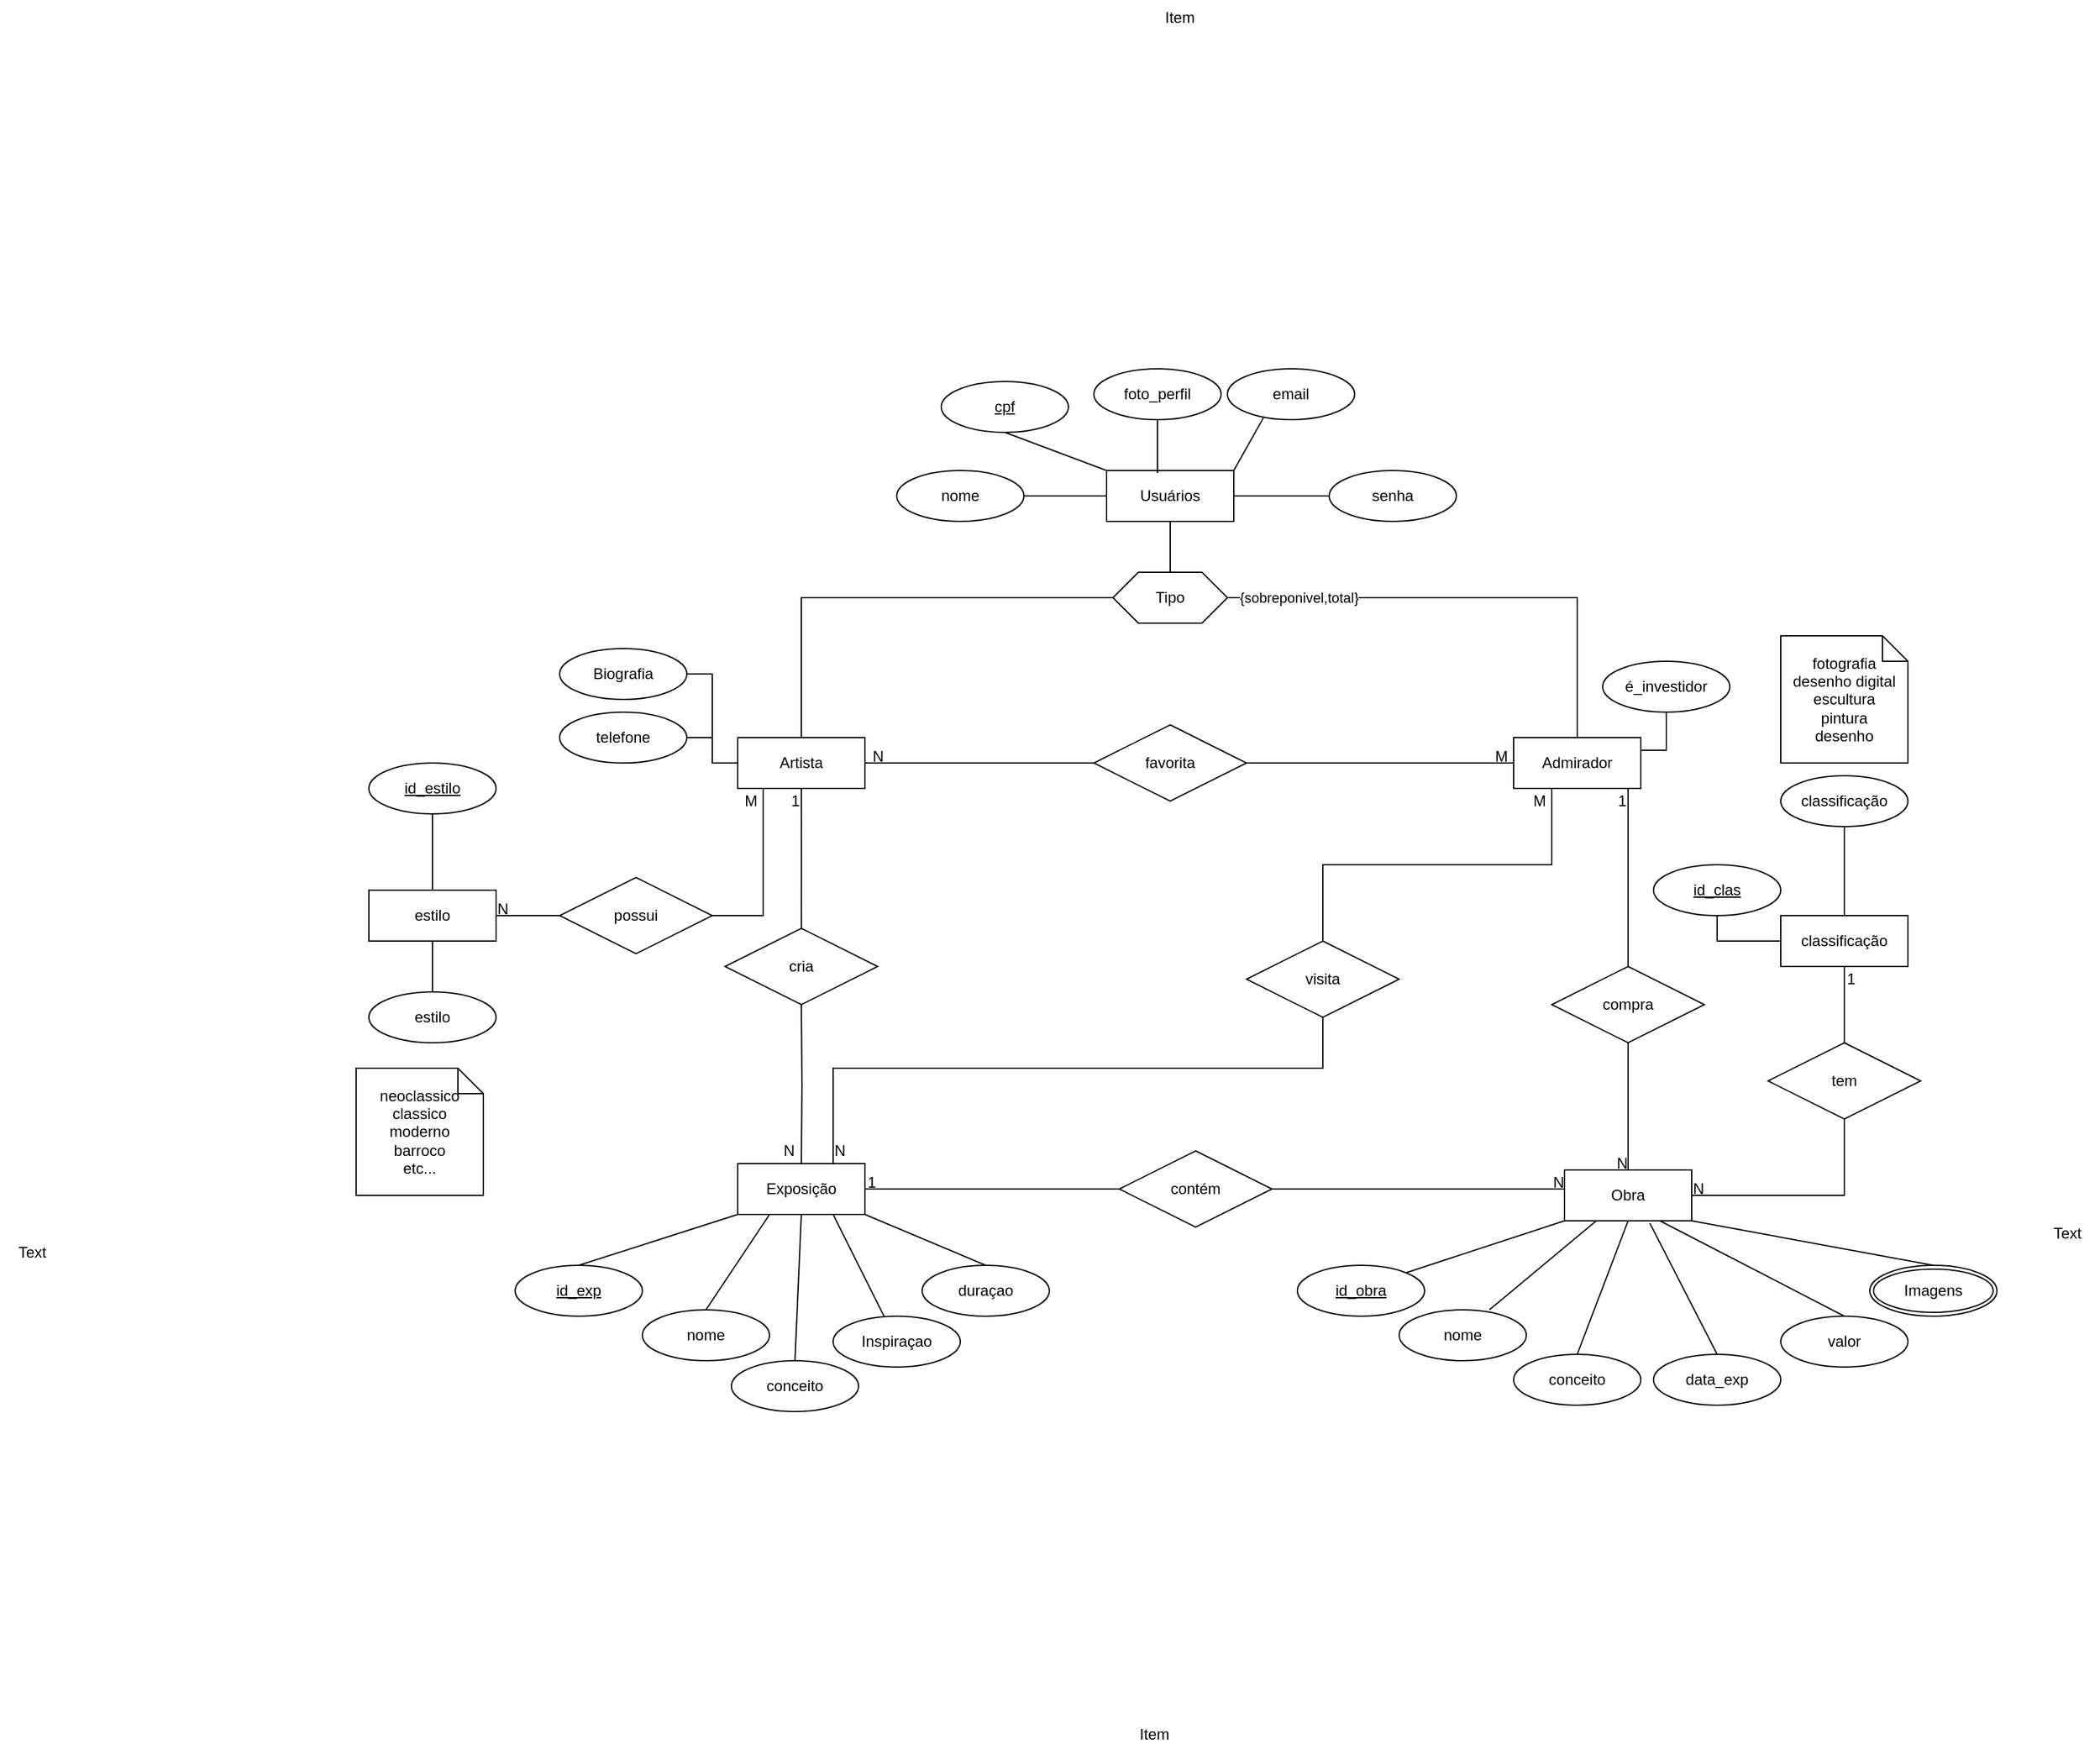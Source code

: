 <mxfile version="20.8.23" type="github">
  <diagram name="Page-1" id="m1XdTqFr4J6g4T0EVEnm">
    <mxGraphModel dx="2284" dy="1839" grid="1" gridSize="10" guides="1" tooltips="1" connect="1" arrows="1" fold="1" page="1" pageScale="1" pageWidth="850" pageHeight="1100" math="0" shadow="0">
      <root>
        <mxCell id="0" />
        <mxCell id="1" parent="0" />
        <mxCell id="gepWx0UQFkuObHe4FOYn-3" value="nome" style="ellipse;whiteSpace=wrap;html=1;align=center;" vertex="1" parent="1">
          <mxGeometry x="-95" y="110" width="100" height="40" as="geometry" />
        </mxCell>
        <mxCell id="gepWx0UQFkuObHe4FOYn-4" value="email" style="ellipse;whiteSpace=wrap;html=1;align=center;" vertex="1" parent="1">
          <mxGeometry x="165" y="30" width="100" height="40" as="geometry" />
        </mxCell>
        <mxCell id="gepWx0UQFkuObHe4FOYn-5" value="senha" style="ellipse;whiteSpace=wrap;html=1;align=center;" vertex="1" parent="1">
          <mxGeometry x="245" y="110" width="100" height="40" as="geometry" />
        </mxCell>
        <mxCell id="gepWx0UQFkuObHe4FOYn-6" value="Biografia" style="ellipse;whiteSpace=wrap;html=1;align=center;" vertex="1" parent="1">
          <mxGeometry x="-360" y="250" width="100" height="40" as="geometry" />
        </mxCell>
        <mxCell id="gepWx0UQFkuObHe4FOYn-7" value="cpf" style="ellipse;whiteSpace=wrap;html=1;align=center;fontStyle=4;" vertex="1" parent="1">
          <mxGeometry x="-60" y="40" width="100" height="40" as="geometry" />
        </mxCell>
        <mxCell id="gepWx0UQFkuObHe4FOYn-36" style="edgeStyle=orthogonalEdgeStyle;rounded=0;orthogonalLoop=1;jettySize=auto;html=1;entryX=0.5;entryY=0;entryDx=0;entryDy=0;endArrow=none;endFill=0;" edge="1" parent="1" source="gepWx0UQFkuObHe4FOYn-8" target="gepWx0UQFkuObHe4FOYn-13">
          <mxGeometry relative="1" as="geometry" />
        </mxCell>
        <mxCell id="gepWx0UQFkuObHe4FOYn-39" style="edgeStyle=orthogonalEdgeStyle;rounded=0;orthogonalLoop=1;jettySize=auto;html=1;endArrow=none;endFill=0;" edge="1" parent="1" source="gepWx0UQFkuObHe4FOYn-8" target="gepWx0UQFkuObHe4FOYn-3">
          <mxGeometry relative="1" as="geometry" />
        </mxCell>
        <mxCell id="gepWx0UQFkuObHe4FOYn-41" style="edgeStyle=orthogonalEdgeStyle;rounded=0;orthogonalLoop=1;jettySize=auto;html=1;endArrow=none;endFill=0;" edge="1" parent="1" source="gepWx0UQFkuObHe4FOYn-8" target="gepWx0UQFkuObHe4FOYn-4">
          <mxGeometry relative="1" as="geometry">
            <Array as="points">
              <mxPoint x="165" y="40" />
            </Array>
          </mxGeometry>
        </mxCell>
        <mxCell id="gepWx0UQFkuObHe4FOYn-42" style="edgeStyle=orthogonalEdgeStyle;rounded=0;orthogonalLoop=1;jettySize=auto;html=1;endArrow=none;endFill=0;" edge="1" parent="1" source="gepWx0UQFkuObHe4FOYn-8" target="gepWx0UQFkuObHe4FOYn-5">
          <mxGeometry relative="1" as="geometry">
            <Array as="points">
              <mxPoint x="225" y="130" />
              <mxPoint x="225" y="130" />
            </Array>
          </mxGeometry>
        </mxCell>
        <mxCell id="gepWx0UQFkuObHe4FOYn-44" style="edgeStyle=orthogonalEdgeStyle;rounded=0;orthogonalLoop=1;jettySize=auto;html=1;endArrow=none;endFill=0;" edge="1" parent="1" source="gepWx0UQFkuObHe4FOYn-8">
          <mxGeometry relative="1" as="geometry">
            <mxPoint x="185" y="130" as="targetPoint" />
          </mxGeometry>
        </mxCell>
        <mxCell id="gepWx0UQFkuObHe4FOYn-8" value="Usuários" style="whiteSpace=wrap;html=1;align=center;" vertex="1" parent="1">
          <mxGeometry x="70" y="110" width="100" height="40" as="geometry" />
        </mxCell>
        <mxCell id="gepWx0UQFkuObHe4FOYn-46" style="edgeStyle=orthogonalEdgeStyle;rounded=0;orthogonalLoop=1;jettySize=auto;html=1;entryX=1;entryY=0.5;entryDx=0;entryDy=0;endArrow=none;endFill=0;" edge="1" parent="1" source="gepWx0UQFkuObHe4FOYn-9" target="gepWx0UQFkuObHe4FOYn-6">
          <mxGeometry relative="1" as="geometry" />
        </mxCell>
        <mxCell id="gepWx0UQFkuObHe4FOYn-47" style="edgeStyle=orthogonalEdgeStyle;rounded=0;orthogonalLoop=1;jettySize=auto;html=1;entryX=1;entryY=0.5;entryDx=0;entryDy=0;endArrow=none;endFill=0;" edge="1" parent="1" source="gepWx0UQFkuObHe4FOYn-9" target="gepWx0UQFkuObHe4FOYn-14">
          <mxGeometry relative="1" as="geometry" />
        </mxCell>
        <mxCell id="gepWx0UQFkuObHe4FOYn-127" style="edgeStyle=orthogonalEdgeStyle;rounded=0;orthogonalLoop=1;jettySize=auto;html=1;entryX=1;entryY=0.5;entryDx=0;entryDy=0;endArrow=none;endFill=0;" edge="1" parent="1" source="gepWx0UQFkuObHe4FOYn-9" target="gepWx0UQFkuObHe4FOYn-111">
          <mxGeometry relative="1" as="geometry">
            <Array as="points">
              <mxPoint x="-200" y="460" />
            </Array>
          </mxGeometry>
        </mxCell>
        <mxCell id="gepWx0UQFkuObHe4FOYn-9" value="Artista" style="whiteSpace=wrap;html=1;align=center;" vertex="1" parent="1">
          <mxGeometry x="-220" y="320" width="100" height="40" as="geometry" />
        </mxCell>
        <mxCell id="gepWx0UQFkuObHe4FOYn-93" style="edgeStyle=orthogonalEdgeStyle;rounded=0;orthogonalLoop=1;jettySize=auto;html=1;entryX=0.5;entryY=0;entryDx=0;entryDy=0;endArrow=none;endFill=0;" edge="1" parent="1" source="gepWx0UQFkuObHe4FOYn-11" target="gepWx0UQFkuObHe4FOYn-64">
          <mxGeometry relative="1" as="geometry">
            <Array as="points">
              <mxPoint x="420" y="420" />
              <mxPoint x="240" y="420" />
            </Array>
          </mxGeometry>
        </mxCell>
        <mxCell id="gepWx0UQFkuObHe4FOYn-98" style="edgeStyle=orthogonalEdgeStyle;rounded=0;orthogonalLoop=1;jettySize=auto;html=1;entryX=0.5;entryY=0;entryDx=0;entryDy=0;endArrow=none;endFill=0;" edge="1" parent="1" source="gepWx0UQFkuObHe4FOYn-11" target="gepWx0UQFkuObHe4FOYn-69">
          <mxGeometry relative="1" as="geometry">
            <Array as="points">
              <mxPoint x="480" y="500" />
            </Array>
          </mxGeometry>
        </mxCell>
        <mxCell id="gepWx0UQFkuObHe4FOYn-152" style="edgeStyle=orthogonalEdgeStyle;rounded=0;orthogonalLoop=1;jettySize=auto;html=1;entryX=0.5;entryY=1;entryDx=0;entryDy=0;endArrow=none;endFill=0;" edge="1" parent="1" source="gepWx0UQFkuObHe4FOYn-11" target="gepWx0UQFkuObHe4FOYn-151">
          <mxGeometry relative="1" as="geometry">
            <Array as="points">
              <mxPoint x="510" y="330" />
            </Array>
          </mxGeometry>
        </mxCell>
        <mxCell id="gepWx0UQFkuObHe4FOYn-11" value="Admirador" style="whiteSpace=wrap;html=1;align=center;" vertex="1" parent="1">
          <mxGeometry x="390" y="320" width="100" height="40" as="geometry" />
        </mxCell>
        <mxCell id="gepWx0UQFkuObHe4FOYn-37" style="edgeStyle=orthogonalEdgeStyle;rounded=0;orthogonalLoop=1;jettySize=auto;html=1;entryX=0.5;entryY=0;entryDx=0;entryDy=0;endArrow=none;endFill=0;" edge="1" parent="1" source="gepWx0UQFkuObHe4FOYn-13" target="gepWx0UQFkuObHe4FOYn-9">
          <mxGeometry relative="1" as="geometry" />
        </mxCell>
        <mxCell id="gepWx0UQFkuObHe4FOYn-38" style="edgeStyle=orthogonalEdgeStyle;rounded=0;orthogonalLoop=1;jettySize=auto;html=1;endArrow=none;endFill=0;" edge="1" parent="1" source="gepWx0UQFkuObHe4FOYn-13" target="gepWx0UQFkuObHe4FOYn-11">
          <mxGeometry relative="1" as="geometry" />
        </mxCell>
        <mxCell id="gepWx0UQFkuObHe4FOYn-103" value="&lt;p style=&quot;line-height: 160%;&quot;&gt;{sobreponivel,total}&lt;/p&gt;" style="edgeLabel;html=1;align=center;verticalAlign=middle;resizable=0;points=[];" vertex="1" connectable="0" parent="gepWx0UQFkuObHe4FOYn-38">
          <mxGeometry x="-0.784" y="4" relative="1" as="geometry">
            <mxPoint x="14" y="4" as="offset" />
          </mxGeometry>
        </mxCell>
        <mxCell id="gepWx0UQFkuObHe4FOYn-13" value="Tipo" style="shape=hexagon;perimeter=hexagonPerimeter2;whiteSpace=wrap;html=1;fixedSize=1;" vertex="1" parent="1">
          <mxGeometry x="75" y="190" width="90" height="40" as="geometry" />
        </mxCell>
        <mxCell id="gepWx0UQFkuObHe4FOYn-14" value="telefone" style="ellipse;whiteSpace=wrap;html=1;align=center;" vertex="1" parent="1">
          <mxGeometry x="-360" y="300" width="100" height="40" as="geometry" />
        </mxCell>
        <mxCell id="gepWx0UQFkuObHe4FOYn-21" value="nome" style="ellipse;whiteSpace=wrap;html=1;align=center;" vertex="1" parent="1">
          <mxGeometry x="-295" y="770" width="100" height="40" as="geometry" />
        </mxCell>
        <mxCell id="gepWx0UQFkuObHe4FOYn-23" value="conceito" style="ellipse;whiteSpace=wrap;html=1;align=center;" vertex="1" parent="1">
          <mxGeometry x="-225" y="810" width="100" height="40" as="geometry" />
        </mxCell>
        <mxCell id="gepWx0UQFkuObHe4FOYn-24" value="Inspiraçao" style="ellipse;whiteSpace=wrap;html=1;align=center;" vertex="1" parent="1">
          <mxGeometry x="-145" y="775" width="100" height="40" as="geometry" />
        </mxCell>
        <mxCell id="gepWx0UQFkuObHe4FOYn-25" value="duraçao" style="ellipse;whiteSpace=wrap;html=1;align=center;" vertex="1" parent="1">
          <mxGeometry x="-75" y="735" width="100" height="40" as="geometry" />
        </mxCell>
        <mxCell id="gepWx0UQFkuObHe4FOYn-26" value="id_exp" style="ellipse;whiteSpace=wrap;html=1;align=center;fontStyle=4;" vertex="1" parent="1">
          <mxGeometry x="-395" y="735" width="100" height="40" as="geometry" />
        </mxCell>
        <mxCell id="gepWx0UQFkuObHe4FOYn-28" value="nome" style="ellipse;whiteSpace=wrap;html=1;align=center;" vertex="1" parent="1">
          <mxGeometry x="300" y="770" width="100" height="40" as="geometry" />
        </mxCell>
        <mxCell id="gepWx0UQFkuObHe4FOYn-29" value="conceito" style="ellipse;whiteSpace=wrap;html=1;align=center;" vertex="1" parent="1">
          <mxGeometry x="390" y="805" width="100" height="40" as="geometry" />
        </mxCell>
        <mxCell id="gepWx0UQFkuObHe4FOYn-30" value="data_exp" style="ellipse;whiteSpace=wrap;html=1;align=center;" vertex="1" parent="1">
          <mxGeometry x="500" y="805" width="100" height="40" as="geometry" />
        </mxCell>
        <mxCell id="gepWx0UQFkuObHe4FOYn-31" value="valor" style="ellipse;whiteSpace=wrap;html=1;align=center;" vertex="1" parent="1">
          <mxGeometry x="600" y="775" width="100" height="40" as="geometry" />
        </mxCell>
        <mxCell id="gepWx0UQFkuObHe4FOYn-123" style="edgeStyle=orthogonalEdgeStyle;rounded=0;orthogonalLoop=1;jettySize=auto;html=1;entryX=0.5;entryY=1;entryDx=0;entryDy=0;endArrow=none;endFill=0;" edge="1" parent="1" source="gepWx0UQFkuObHe4FOYn-32" target="gepWx0UQFkuObHe4FOYn-34">
          <mxGeometry relative="1" as="geometry">
            <Array as="points">
              <mxPoint x="550" y="480" />
            </Array>
          </mxGeometry>
        </mxCell>
        <mxCell id="gepWx0UQFkuObHe4FOYn-124" style="edgeStyle=orthogonalEdgeStyle;rounded=0;orthogonalLoop=1;jettySize=auto;html=1;entryX=0.5;entryY=1;entryDx=0;entryDy=0;endArrow=none;endFill=0;" edge="1" parent="1" source="gepWx0UQFkuObHe4FOYn-32" target="gepWx0UQFkuObHe4FOYn-33">
          <mxGeometry relative="1" as="geometry" />
        </mxCell>
        <mxCell id="gepWx0UQFkuObHe4FOYn-32" value="classificação" style="whiteSpace=wrap;html=1;align=center;" vertex="1" parent="1">
          <mxGeometry x="600" y="460" width="100" height="40" as="geometry" />
        </mxCell>
        <mxCell id="gepWx0UQFkuObHe4FOYn-33" value="classificação" style="ellipse;whiteSpace=wrap;html=1;align=center;" vertex="1" parent="1">
          <mxGeometry x="600" y="350" width="100" height="40" as="geometry" />
        </mxCell>
        <mxCell id="gepWx0UQFkuObHe4FOYn-34" value="id_clas" style="ellipse;whiteSpace=wrap;html=1;align=center;fontStyle=4;" vertex="1" parent="1">
          <mxGeometry x="500" y="420" width="100" height="40" as="geometry" />
        </mxCell>
        <mxCell id="gepWx0UQFkuObHe4FOYn-35" value="id_obra" style="ellipse;whiteSpace=wrap;html=1;align=center;fontStyle=4;" vertex="1" parent="1">
          <mxGeometry x="220" y="735" width="100" height="40" as="geometry" />
        </mxCell>
        <mxCell id="gepWx0UQFkuObHe4FOYn-91" style="edgeStyle=orthogonalEdgeStyle;rounded=0;orthogonalLoop=1;jettySize=auto;html=1;entryX=0.5;entryY=1;entryDx=0;entryDy=0;endArrow=none;endFill=0;" edge="1" parent="1" target="gepWx0UQFkuObHe4FOYn-9">
          <mxGeometry relative="1" as="geometry">
            <mxPoint x="-169.941" y="470.029" as="sourcePoint" />
            <Array as="points">
              <mxPoint x="-170" y="390" />
              <mxPoint x="-170" y="390" />
            </Array>
          </mxGeometry>
        </mxCell>
        <mxCell id="gepWx0UQFkuObHe4FOYn-92" style="edgeStyle=orthogonalEdgeStyle;rounded=0;orthogonalLoop=1;jettySize=auto;html=1;endArrow=none;endFill=0;entryX=0.5;entryY=0;entryDx=0;entryDy=0;" edge="1" parent="1" target="gepWx0UQFkuObHe4FOYn-119">
          <mxGeometry relative="1" as="geometry">
            <mxPoint x="-170" y="530.0" as="sourcePoint" />
            <mxPoint x="-170" y="650" as="targetPoint" />
          </mxGeometry>
        </mxCell>
        <mxCell id="gepWx0UQFkuObHe4FOYn-94" style="edgeStyle=orthogonalEdgeStyle;rounded=0;orthogonalLoop=1;jettySize=auto;html=1;entryX=0.75;entryY=0;entryDx=0;entryDy=0;endArrow=none;endFill=0;" edge="1" parent="1" source="gepWx0UQFkuObHe4FOYn-64" target="gepWx0UQFkuObHe4FOYn-119">
          <mxGeometry relative="1" as="geometry">
            <mxPoint x="-145" y="655.0" as="targetPoint" />
            <Array as="points">
              <mxPoint x="240" y="580" />
              <mxPoint x="-145" y="580" />
            </Array>
          </mxGeometry>
        </mxCell>
        <mxCell id="gepWx0UQFkuObHe4FOYn-64" value="visita" style="shape=rhombus;perimeter=rhombusPerimeter;whiteSpace=wrap;html=1;align=center;" vertex="1" parent="1">
          <mxGeometry x="180" y="480" width="120" height="60" as="geometry" />
        </mxCell>
        <mxCell id="gepWx0UQFkuObHe4FOYn-96" style="edgeStyle=orthogonalEdgeStyle;rounded=0;orthogonalLoop=1;jettySize=auto;html=1;endArrow=none;endFill=0;entryX=0;entryY=0.5;entryDx=0;entryDy=0;exitX=1;exitY=0.5;exitDx=0;exitDy=0;" edge="1" parent="1" source="gepWx0UQFkuObHe4FOYn-122" target="gepWx0UQFkuObHe4FOYn-120">
          <mxGeometry relative="1" as="geometry">
            <mxPoint x="200" y="675.0" as="sourcePoint" />
            <mxPoint x="440" y="675.0" as="targetPoint" />
            <Array as="points">
              <mxPoint x="430" y="675" />
            </Array>
          </mxGeometry>
        </mxCell>
        <mxCell id="gepWx0UQFkuObHe4FOYn-97" style="edgeStyle=orthogonalEdgeStyle;rounded=0;orthogonalLoop=1;jettySize=auto;html=1;endArrow=none;endFill=0;entryX=1;entryY=0.5;entryDx=0;entryDy=0;exitX=0;exitY=0.5;exitDx=0;exitDy=0;" edge="1" parent="1" source="gepWx0UQFkuObHe4FOYn-122" target="gepWx0UQFkuObHe4FOYn-119">
          <mxGeometry relative="1" as="geometry">
            <mxPoint x="80" y="675.0" as="sourcePoint" />
            <mxPoint x="-120" y="675.0" as="targetPoint" />
            <Array as="points" />
          </mxGeometry>
        </mxCell>
        <mxCell id="gepWx0UQFkuObHe4FOYn-84" style="edgeStyle=orthogonalEdgeStyle;rounded=0;orthogonalLoop=1;jettySize=auto;html=1;exitX=0.5;exitY=1;exitDx=0;exitDy=0;endArrow=none;endFill=0;entryX=1;entryY=0.5;entryDx=0;entryDy=0;" edge="1" parent="1" source="gepWx0UQFkuObHe4FOYn-66" target="gepWx0UQFkuObHe4FOYn-120">
          <mxGeometry relative="1" as="geometry">
            <mxPoint x="540" y="679.941" as="targetPoint" />
            <Array as="points">
              <mxPoint x="650" y="680" />
            </Array>
          </mxGeometry>
        </mxCell>
        <mxCell id="gepWx0UQFkuObHe4FOYn-85" style="edgeStyle=orthogonalEdgeStyle;rounded=0;orthogonalLoop=1;jettySize=auto;html=1;endArrow=none;endFill=0;" edge="1" parent="1" source="gepWx0UQFkuObHe4FOYn-66" target="gepWx0UQFkuObHe4FOYn-32">
          <mxGeometry relative="1" as="geometry" />
        </mxCell>
        <mxCell id="gepWx0UQFkuObHe4FOYn-66" value="tem" style="shape=rhombus;perimeter=rhombusPerimeter;whiteSpace=wrap;html=1;align=center;" vertex="1" parent="1">
          <mxGeometry x="590" y="560" width="120" height="60" as="geometry" />
        </mxCell>
        <mxCell id="gepWx0UQFkuObHe4FOYn-89" style="edgeStyle=orthogonalEdgeStyle;rounded=0;orthogonalLoop=1;jettySize=auto;html=1;endArrow=none;endFill=0;" edge="1" parent="1" source="gepWx0UQFkuObHe4FOYn-67" target="gepWx0UQFkuObHe4FOYn-11">
          <mxGeometry relative="1" as="geometry" />
        </mxCell>
        <mxCell id="gepWx0UQFkuObHe4FOYn-90" style="edgeStyle=orthogonalEdgeStyle;rounded=0;orthogonalLoop=1;jettySize=auto;html=1;entryX=1;entryY=0.5;entryDx=0;entryDy=0;endArrow=none;endFill=0;" edge="1" parent="1" source="gepWx0UQFkuObHe4FOYn-67" target="gepWx0UQFkuObHe4FOYn-9">
          <mxGeometry relative="1" as="geometry" />
        </mxCell>
        <mxCell id="gepWx0UQFkuObHe4FOYn-67" value="favorita" style="shape=rhombus;perimeter=rhombusPerimeter;whiteSpace=wrap;html=1;align=center;" vertex="1" parent="1">
          <mxGeometry x="60" y="310" width="120" height="60" as="geometry" />
        </mxCell>
        <mxCell id="gepWx0UQFkuObHe4FOYn-99" style="edgeStyle=orthogonalEdgeStyle;rounded=0;orthogonalLoop=1;jettySize=auto;html=1;endArrow=none;endFill=0;entryX=0.993;entryY=1.028;entryDx=0;entryDy=0;entryPerimeter=0;" edge="1" parent="1" source="gepWx0UQFkuObHe4FOYn-69" target="gepWx0UQFkuObHe4FOYn-142">
          <mxGeometry relative="1" as="geometry">
            <mxPoint x="480.059" y="655.0" as="targetPoint" />
            <Array as="points">
              <mxPoint x="480" y="680" />
            </Array>
          </mxGeometry>
        </mxCell>
        <mxCell id="gepWx0UQFkuObHe4FOYn-69" value="compra" style="shape=rhombus;perimeter=rhombusPerimeter;whiteSpace=wrap;html=1;align=center;" vertex="1" parent="1">
          <mxGeometry x="420" y="500" width="120" height="60" as="geometry" />
        </mxCell>
        <mxCell id="gepWx0UQFkuObHe4FOYn-70" value="" style="endArrow=none;html=1;rounded=0;exitX=1;exitY=0;exitDx=0;exitDy=0;entryX=0;entryY=1;entryDx=0;entryDy=0;" edge="1" parent="1" source="gepWx0UQFkuObHe4FOYn-35" target="gepWx0UQFkuObHe4FOYn-120">
          <mxGeometry relative="1" as="geometry">
            <mxPoint x="370" y="735" as="sourcePoint" />
            <mxPoint x="430" y="695" as="targetPoint" />
          </mxGeometry>
        </mxCell>
        <mxCell id="gepWx0UQFkuObHe4FOYn-71" value="" style="endArrow=none;html=1;rounded=0;entryX=0.25;entryY=1;entryDx=0;entryDy=0;exitX=0.71;exitY=0;exitDx=0;exitDy=0;exitPerimeter=0;" edge="1" parent="1" source="gepWx0UQFkuObHe4FOYn-28" target="gepWx0UQFkuObHe4FOYn-120">
          <mxGeometry relative="1" as="geometry">
            <mxPoint x="350" y="745" as="sourcePoint" />
            <mxPoint x="458" y="695.0" as="targetPoint" />
          </mxGeometry>
        </mxCell>
        <mxCell id="gepWx0UQFkuObHe4FOYn-72" value="" style="endArrow=none;html=1;rounded=0;entryX=0.5;entryY=1;entryDx=0;entryDy=0;exitX=0.5;exitY=0;exitDx=0;exitDy=0;" edge="1" parent="1" source="gepWx0UQFkuObHe4FOYn-29" target="gepWx0UQFkuObHe4FOYn-120">
          <mxGeometry relative="1" as="geometry">
            <mxPoint x="380" y="725" as="sourcePoint" />
            <mxPoint x="490" y="695.0" as="targetPoint" />
          </mxGeometry>
        </mxCell>
        <mxCell id="gepWx0UQFkuObHe4FOYn-73" value="" style="endArrow=none;html=1;rounded=0;exitX=0.671;exitY=1.047;exitDx=0;exitDy=0;entryX=0.5;entryY=0;entryDx=0;entryDy=0;exitPerimeter=0;" edge="1" parent="1" source="gepWx0UQFkuObHe4FOYn-120" target="gepWx0UQFkuObHe4FOYn-30">
          <mxGeometry relative="1" as="geometry">
            <mxPoint x="515" y="695.0" as="sourcePoint" />
            <mxPoint x="600" y="775" as="targetPoint" />
          </mxGeometry>
        </mxCell>
        <mxCell id="gepWx0UQFkuObHe4FOYn-74" value="" style="endArrow=none;html=1;rounded=0;entryX=0.5;entryY=0;entryDx=0;entryDy=0;exitX=0.75;exitY=1;exitDx=0;exitDy=0;" edge="1" parent="1" source="gepWx0UQFkuObHe4FOYn-120" target="gepWx0UQFkuObHe4FOYn-31">
          <mxGeometry relative="1" as="geometry">
            <mxPoint x="525.4" y="695.76" as="sourcePoint" />
            <mxPoint x="700" y="704" as="targetPoint" />
          </mxGeometry>
        </mxCell>
        <mxCell id="gepWx0UQFkuObHe4FOYn-75" value="" style="endArrow=none;html=1;rounded=0;entryX=0;entryY=1;entryDx=0;entryDy=0;exitX=0.5;exitY=0;exitDx=0;exitDy=0;" edge="1" parent="1" source="gepWx0UQFkuObHe4FOYn-26" target="gepWx0UQFkuObHe4FOYn-119">
          <mxGeometry relative="1" as="geometry">
            <mxPoint x="-225" y="625" as="sourcePoint" />
            <mxPoint x="-220" y="695.0" as="targetPoint" />
          </mxGeometry>
        </mxCell>
        <mxCell id="gepWx0UQFkuObHe4FOYn-76" value="" style="endArrow=none;html=1;rounded=0;entryX=0.25;entryY=1;entryDx=0;entryDy=0;exitX=0.5;exitY=0;exitDx=0;exitDy=0;" edge="1" parent="1" source="gepWx0UQFkuObHe4FOYn-21" target="gepWx0UQFkuObHe4FOYn-119">
          <mxGeometry relative="1" as="geometry">
            <mxPoint x="-345" y="710" as="sourcePoint" />
            <mxPoint x="-195" y="695.0" as="targetPoint" />
          </mxGeometry>
        </mxCell>
        <mxCell id="gepWx0UQFkuObHe4FOYn-77" value="" style="endArrow=none;html=1;rounded=0;entryX=0.5;entryY=1;entryDx=0;entryDy=0;exitX=0.5;exitY=0;exitDx=0;exitDy=0;" edge="1" parent="1" source="gepWx0UQFkuObHe4FOYn-23" target="gepWx0UQFkuObHe4FOYn-119">
          <mxGeometry relative="1" as="geometry">
            <mxPoint x="-335" y="725" as="sourcePoint" />
            <mxPoint x="-170" y="695.0" as="targetPoint" />
          </mxGeometry>
        </mxCell>
        <mxCell id="gepWx0UQFkuObHe4FOYn-78" value="" style="endArrow=none;html=1;rounded=0;exitX=0.75;exitY=1;exitDx=0;exitDy=0;" edge="1" parent="1" source="gepWx0UQFkuObHe4FOYn-119" target="gepWx0UQFkuObHe4FOYn-24">
          <mxGeometry relative="1" as="geometry">
            <mxPoint x="-145" y="695" as="sourcePoint" />
            <mxPoint x="-55" y="745" as="targetPoint" />
          </mxGeometry>
        </mxCell>
        <mxCell id="gepWx0UQFkuObHe4FOYn-79" value="" style="endArrow=none;html=1;rounded=0;exitX=1;exitY=1;exitDx=0;exitDy=0;entryX=0.5;entryY=0;entryDx=0;entryDy=0;" edge="1" parent="1" source="gepWx0UQFkuObHe4FOYn-119" target="gepWx0UQFkuObHe4FOYn-25">
          <mxGeometry relative="1" as="geometry">
            <mxPoint x="-120" y="695.0" as="sourcePoint" />
            <mxPoint x="-25" y="655" as="targetPoint" />
          </mxGeometry>
        </mxCell>
        <mxCell id="gepWx0UQFkuObHe4FOYn-80" value="" style="endArrow=none;html=1;rounded=0;exitX=0.5;exitY=1;exitDx=0;exitDy=0;entryX=0;entryY=0;entryDx=0;entryDy=0;" edge="1" parent="1" source="gepWx0UQFkuObHe4FOYn-7" target="gepWx0UQFkuObHe4FOYn-8">
          <mxGeometry relative="1" as="geometry">
            <mxPoint x="415" y="430" as="sourcePoint" />
            <mxPoint x="575" y="430" as="targetPoint" />
            <Array as="points" />
          </mxGeometry>
        </mxCell>
        <mxCell id="gepWx0UQFkuObHe4FOYn-86" value="Imagens" style="ellipse;shape=doubleEllipse;margin=3;whiteSpace=wrap;html=1;align=center;" vertex="1" parent="1">
          <mxGeometry x="670" y="735" width="100" height="40" as="geometry" />
        </mxCell>
        <mxCell id="gepWx0UQFkuObHe4FOYn-88" value="" style="endArrow=none;html=1;rounded=0;entryX=0.5;entryY=0;entryDx=0;entryDy=0;exitX=1;exitY=1;exitDx=0;exitDy=0;" edge="1" parent="1" source="gepWx0UQFkuObHe4FOYn-120" target="gepWx0UQFkuObHe4FOYn-86">
          <mxGeometry relative="1" as="geometry">
            <mxPoint x="540" y="695.0" as="sourcePoint" />
            <mxPoint x="700" y="680" as="targetPoint" />
          </mxGeometry>
        </mxCell>
        <mxCell id="gepWx0UQFkuObHe4FOYn-104" value="fotografia&lt;br&gt;desenho digital&lt;br&gt;escultura&lt;br&gt;pintura&lt;br&gt;desenho" style="shape=note;size=20;whiteSpace=wrap;html=1;" vertex="1" parent="1">
          <mxGeometry x="600" y="240" width="100" height="100" as="geometry" />
        </mxCell>
        <mxCell id="gepWx0UQFkuObHe4FOYn-105" style="edgeStyle=orthogonalEdgeStyle;rounded=0;orthogonalLoop=1;jettySize=auto;html=1;endArrow=none;endFill=0;" edge="1" parent="1" source="gepWx0UQFkuObHe4FOYn-106" target="gepWx0UQFkuObHe4FOYn-107">
          <mxGeometry relative="1" as="geometry" />
        </mxCell>
        <mxCell id="gepWx0UQFkuObHe4FOYn-106" value="estilo" style="whiteSpace=wrap;html=1;align=center;" vertex="1" parent="1">
          <mxGeometry x="-510" y="440" width="100" height="40" as="geometry" />
        </mxCell>
        <mxCell id="gepWx0UQFkuObHe4FOYn-107" value="estilo" style="ellipse;whiteSpace=wrap;html=1;align=center;" vertex="1" parent="1">
          <mxGeometry x="-510" y="520" width="100" height="40" as="geometry" />
        </mxCell>
        <mxCell id="gepWx0UQFkuObHe4FOYn-108" style="edgeStyle=orthogonalEdgeStyle;rounded=0;orthogonalLoop=1;jettySize=auto;html=1;entryX=0.5;entryY=0;entryDx=0;entryDy=0;endArrow=none;endFill=0;" edge="1" parent="1" source="gepWx0UQFkuObHe4FOYn-109" target="gepWx0UQFkuObHe4FOYn-106">
          <mxGeometry relative="1" as="geometry" />
        </mxCell>
        <mxCell id="gepWx0UQFkuObHe4FOYn-109" value="id_estilo" style="ellipse;whiteSpace=wrap;html=1;align=center;fontStyle=4;" vertex="1" parent="1">
          <mxGeometry x="-510" y="340" width="100" height="40" as="geometry" />
        </mxCell>
        <mxCell id="gepWx0UQFkuObHe4FOYn-110" style="edgeStyle=orthogonalEdgeStyle;rounded=0;orthogonalLoop=1;jettySize=auto;html=1;endArrow=none;endFill=0;" edge="1" parent="1" source="gepWx0UQFkuObHe4FOYn-111" target="gepWx0UQFkuObHe4FOYn-106">
          <mxGeometry relative="1" as="geometry" />
        </mxCell>
        <mxCell id="gepWx0UQFkuObHe4FOYn-111" value="possui" style="shape=rhombus;perimeter=rhombusPerimeter;whiteSpace=wrap;html=1;align=center;" vertex="1" parent="1">
          <mxGeometry x="-360" y="430" width="120" height="60" as="geometry" />
        </mxCell>
        <mxCell id="gepWx0UQFkuObHe4FOYn-112" value="neoclassico&lt;br&gt;classico&lt;br&gt;moderno&lt;br&gt;barroco&lt;br&gt;etc..." style="shape=note;size=20;whiteSpace=wrap;html=1;" vertex="1" parent="1">
          <mxGeometry x="-520" y="580" width="100" height="100" as="geometry" />
        </mxCell>
        <mxCell id="gepWx0UQFkuObHe4FOYn-115" value="Text" style="text;html=1;align=center;verticalAlign=middle;resizable=0;points=[];autosize=1;strokeColor=none;fillColor=none;" vertex="1" parent="1">
          <mxGeometry x="-800" y="710" width="50" height="30" as="geometry" />
        </mxCell>
        <mxCell id="gepWx0UQFkuObHe4FOYn-117" value="cria" style="shape=rhombus;double=0;perimeter=rhombusPerimeter;whiteSpace=wrap;html=1;align=center;" vertex="1" parent="1">
          <mxGeometry x="-230" y="470" width="120" height="60" as="geometry" />
        </mxCell>
        <mxCell id="gepWx0UQFkuObHe4FOYn-119" value="Exposição" style="shape=ext;margin=3;double=0;whiteSpace=wrap;html=1;align=center;sketch=0;" vertex="1" parent="1">
          <mxGeometry x="-220" y="655" width="100" height="40" as="geometry" />
        </mxCell>
        <mxCell id="gepWx0UQFkuObHe4FOYn-120" value="Obra" style="shape=ext;margin=3;double=0;whiteSpace=wrap;html=1;align=center;sketch=0;" vertex="1" parent="1">
          <mxGeometry x="430" y="660" width="100" height="40" as="geometry" />
        </mxCell>
        <mxCell id="gepWx0UQFkuObHe4FOYn-122" value="contém" style="shape=rhombus;double=0;perimeter=rhombusPerimeter;whiteSpace=wrap;html=1;align=center;sketch=0;" vertex="1" parent="1">
          <mxGeometry x="80" y="645" width="120" height="60" as="geometry" />
        </mxCell>
        <mxCell id="gepWx0UQFkuObHe4FOYn-125" value="Text" style="text;html=1;align=center;verticalAlign=middle;resizable=0;points=[];autosize=1;strokeColor=none;fillColor=none;" vertex="1" parent="1">
          <mxGeometry x="800" y="695" width="50" height="30" as="geometry" />
        </mxCell>
        <mxCell id="gepWx0UQFkuObHe4FOYn-128" value="M" style="text;html=1;align=center;verticalAlign=middle;resizable=0;points=[];autosize=1;strokeColor=none;fillColor=none;" vertex="1" parent="1">
          <mxGeometry x="-225" y="355" width="30" height="30" as="geometry" />
        </mxCell>
        <mxCell id="gepWx0UQFkuObHe4FOYn-130" value="N" style="text;html=1;align=center;verticalAlign=middle;resizable=0;points=[];autosize=1;strokeColor=none;fillColor=none;" vertex="1" parent="1">
          <mxGeometry x="-420" y="440" width="30" height="30" as="geometry" />
        </mxCell>
        <mxCell id="gepWx0UQFkuObHe4FOYn-133" value="1" style="text;html=1;align=center;verticalAlign=middle;resizable=0;points=[];autosize=1;strokeColor=none;fillColor=none;" vertex="1" parent="1">
          <mxGeometry x="-190" y="355" width="30" height="30" as="geometry" />
        </mxCell>
        <mxCell id="gepWx0UQFkuObHe4FOYn-134" value="N" style="text;html=1;align=center;verticalAlign=middle;resizable=0;points=[];autosize=1;strokeColor=none;fillColor=none;" vertex="1" parent="1">
          <mxGeometry x="-195" y="630" width="30" height="30" as="geometry" />
        </mxCell>
        <mxCell id="gepWx0UQFkuObHe4FOYn-138" value="N" style="text;html=1;align=center;verticalAlign=middle;resizable=0;points=[];autosize=1;strokeColor=none;fillColor=none;" vertex="1" parent="1">
          <mxGeometry x="-155" y="630" width="30" height="30" as="geometry" />
        </mxCell>
        <mxCell id="gepWx0UQFkuObHe4FOYn-139" value="M" style="text;html=1;align=center;verticalAlign=middle;resizable=0;points=[];autosize=1;strokeColor=none;fillColor=none;" vertex="1" parent="1">
          <mxGeometry x="395" y="355" width="30" height="30" as="geometry" />
        </mxCell>
        <mxCell id="gepWx0UQFkuObHe4FOYn-141" value="1" style="text;html=1;align=center;verticalAlign=middle;resizable=0;points=[];autosize=1;strokeColor=none;fillColor=none;" vertex="1" parent="1">
          <mxGeometry x="460" y="355" width="30" height="30" as="geometry" />
        </mxCell>
        <mxCell id="gepWx0UQFkuObHe4FOYn-142" value="N" style="text;html=1;align=center;verticalAlign=middle;resizable=0;points=[];autosize=1;strokeColor=none;fillColor=none;" vertex="1" parent="1">
          <mxGeometry x="460" y="640" width="30" height="30" as="geometry" />
        </mxCell>
        <mxCell id="gepWx0UQFkuObHe4FOYn-143" value="M" style="text;html=1;align=center;verticalAlign=middle;resizable=0;points=[];autosize=1;strokeColor=none;fillColor=none;" vertex="1" parent="1">
          <mxGeometry x="365" y="320" width="30" height="30" as="geometry" />
        </mxCell>
        <mxCell id="gepWx0UQFkuObHe4FOYn-144" value="N" style="text;html=1;align=center;verticalAlign=middle;resizable=0;points=[];autosize=1;strokeColor=none;fillColor=none;" vertex="1" parent="1">
          <mxGeometry x="-125" y="320" width="30" height="30" as="geometry" />
        </mxCell>
        <mxCell id="gepWx0UQFkuObHe4FOYn-145" value="1" style="text;html=1;align=center;verticalAlign=middle;resizable=0;points=[];autosize=1;strokeColor=none;fillColor=none;" vertex="1" parent="1">
          <mxGeometry x="640" y="495" width="30" height="30" as="geometry" />
        </mxCell>
        <mxCell id="gepWx0UQFkuObHe4FOYn-146" value="N" style="text;html=1;align=center;verticalAlign=middle;resizable=0;points=[];autosize=1;strokeColor=none;fillColor=none;" vertex="1" parent="1">
          <mxGeometry x="520" y="660" width="30" height="30" as="geometry" />
        </mxCell>
        <mxCell id="gepWx0UQFkuObHe4FOYn-147" value="1" style="text;html=1;align=center;verticalAlign=middle;resizable=0;points=[];autosize=1;strokeColor=none;fillColor=none;" vertex="1" parent="1">
          <mxGeometry x="-130" y="655" width="30" height="30" as="geometry" />
        </mxCell>
        <mxCell id="gepWx0UQFkuObHe4FOYn-148" value="N" style="text;html=1;align=center;verticalAlign=middle;resizable=0;points=[];autosize=1;strokeColor=none;fillColor=none;" vertex="1" parent="1">
          <mxGeometry x="410" y="655" width="30" height="30" as="geometry" />
        </mxCell>
        <mxCell id="gepWx0UQFkuObHe4FOYn-150" style="edgeStyle=orthogonalEdgeStyle;rounded=0;orthogonalLoop=1;jettySize=auto;html=1;entryX=0.4;entryY=0.05;entryDx=0;entryDy=0;entryPerimeter=0;endArrow=none;endFill=0;" edge="1" parent="1" source="gepWx0UQFkuObHe4FOYn-149" target="gepWx0UQFkuObHe4FOYn-8">
          <mxGeometry relative="1" as="geometry" />
        </mxCell>
        <mxCell id="gepWx0UQFkuObHe4FOYn-149" value="foto_perfil" style="ellipse;whiteSpace=wrap;html=1;align=center;sketch=0;fillColor=none;" vertex="1" parent="1">
          <mxGeometry x="60" y="30" width="100" height="40" as="geometry" />
        </mxCell>
        <mxCell id="gepWx0UQFkuObHe4FOYn-151" value="é_investidor" style="ellipse;whiteSpace=wrap;html=1;align=center;sketch=0;fillColor=none;" vertex="1" parent="1">
          <mxGeometry x="460" y="260" width="100" height="40" as="geometry" />
        </mxCell>
        <mxCell id="gepWx0UQFkuObHe4FOYn-154" value="Item" style="text;strokeColor=none;fillColor=none;spacingLeft=4;spacingRight=4;overflow=hidden;rotatable=0;points=[[0,0.5],[1,0.5]];portConstraint=eastwest;fontSize=12;" vertex="1" parent="1">
          <mxGeometry x="90" y="1090" width="40" height="30" as="geometry" />
        </mxCell>
        <mxCell id="gepWx0UQFkuObHe4FOYn-155" value="Item" style="text;strokeColor=none;fillColor=none;spacingLeft=4;spacingRight=4;overflow=hidden;rotatable=0;points=[[0,0.5],[1,0.5]];portConstraint=eastwest;fontSize=12;" vertex="1" parent="1">
          <mxGeometry x="110" y="-260" width="40" height="30" as="geometry" />
        </mxCell>
      </root>
    </mxGraphModel>
  </diagram>
</mxfile>
